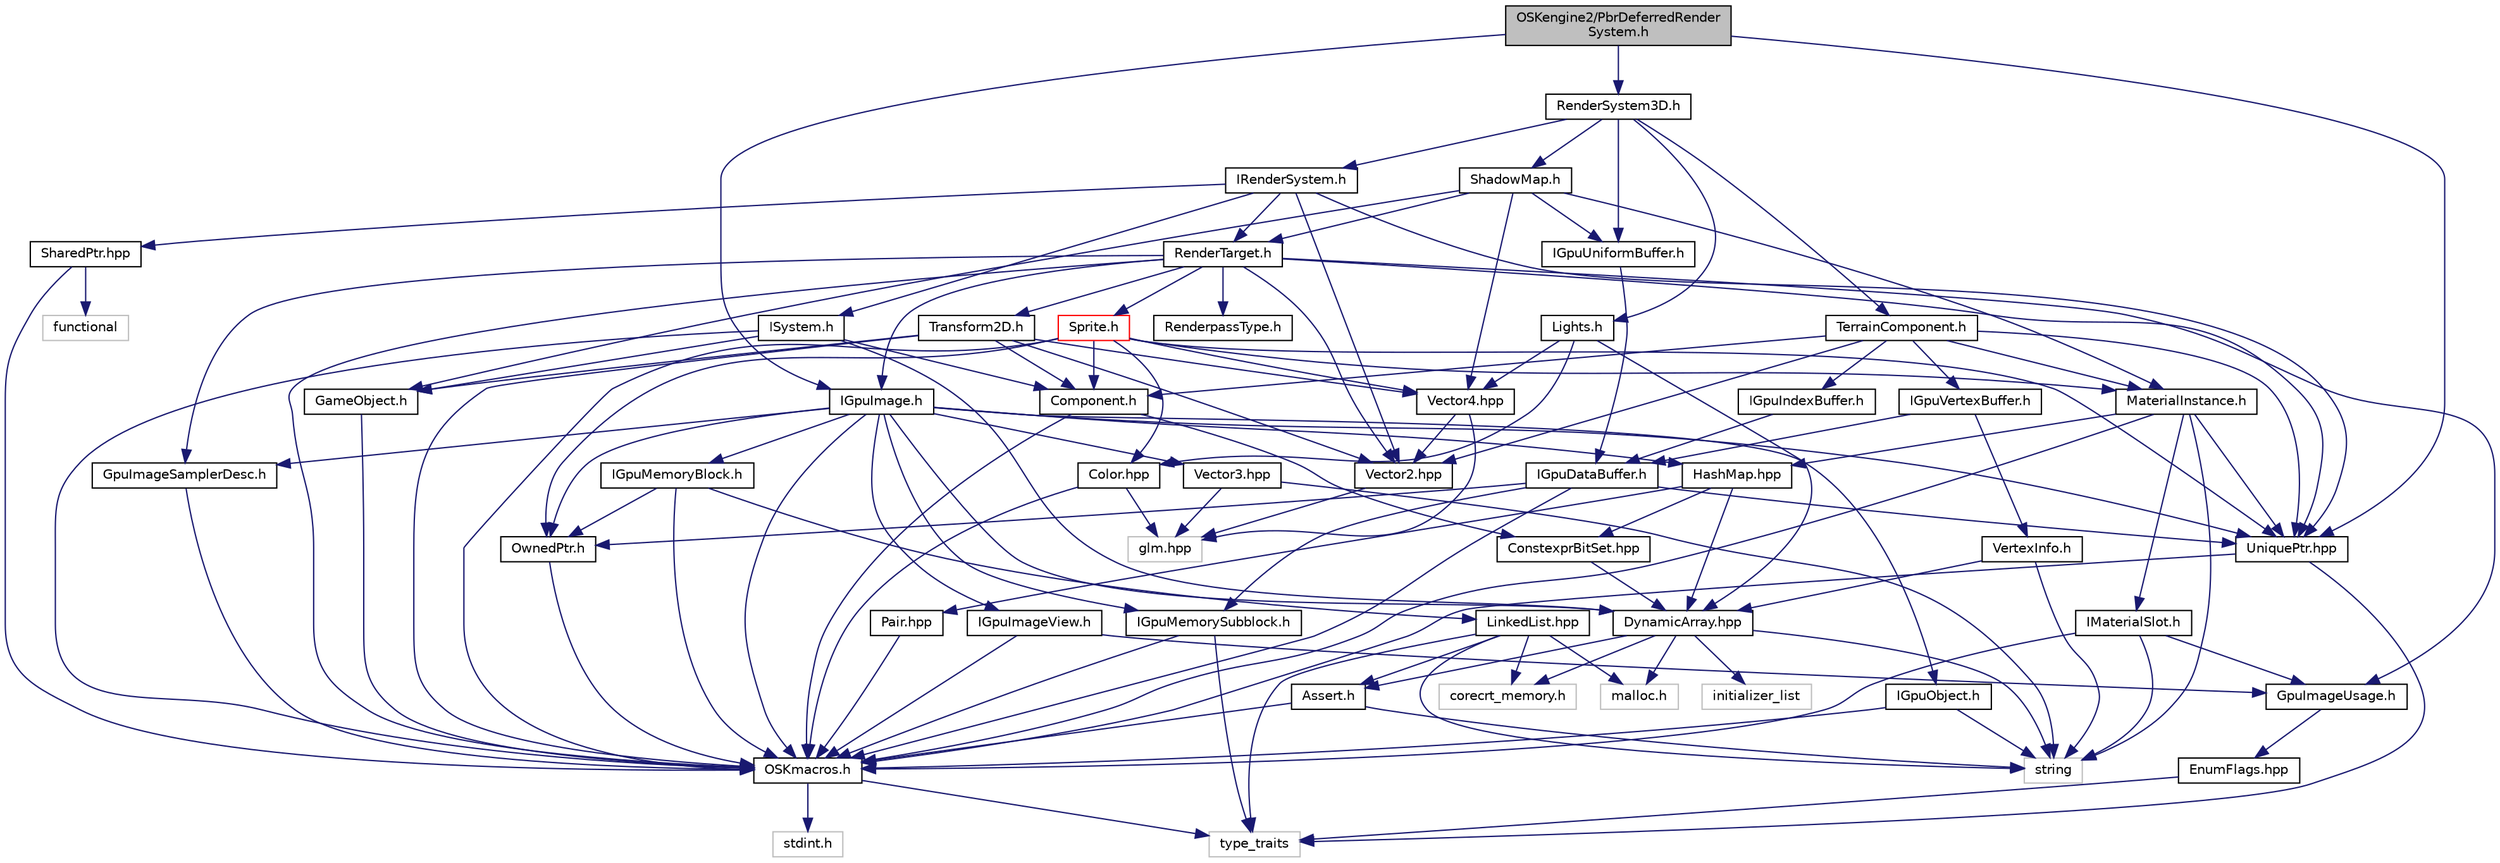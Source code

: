 digraph "OSKengine2/PbrDeferredRenderSystem.h"
{
 // LATEX_PDF_SIZE
  edge [fontname="Helvetica",fontsize="10",labelfontname="Helvetica",labelfontsize="10"];
  node [fontname="Helvetica",fontsize="10",shape=record];
  Node1 [label="OSKengine2/PbrDeferredRender\lSystem.h",height=0.2,width=0.4,color="black", fillcolor="grey75", style="filled", fontcolor="black",tooltip=" "];
  Node1 -> Node2 [color="midnightblue",fontsize="10",style="solid"];
  Node2 [label="RenderSystem3D.h",height=0.2,width=0.4,color="black", fillcolor="white", style="filled",URL="$_render_system3_d_8h.html",tooltip=" "];
  Node2 -> Node3 [color="midnightblue",fontsize="10",style="solid"];
  Node3 [label="IRenderSystem.h",height=0.2,width=0.4,color="black", fillcolor="white", style="filled",URL="$_i_render_system_8h.html",tooltip=" "];
  Node3 -> Node4 [color="midnightblue",fontsize="10",style="solid"];
  Node4 [label="ISystem.h",height=0.2,width=0.4,color="black", fillcolor="white", style="filled",URL="$_i_system_8h.html",tooltip=" "];
  Node4 -> Node5 [color="midnightblue",fontsize="10",style="solid"];
  Node5 [label="OSKmacros.h",height=0.2,width=0.4,color="black", fillcolor="white", style="filled",URL="$_o_s_kmacros_8h.html",tooltip=" "];
  Node5 -> Node6 [color="midnightblue",fontsize="10",style="solid"];
  Node6 [label="stdint.h",height=0.2,width=0.4,color="grey75", fillcolor="white", style="filled",tooltip=" "];
  Node5 -> Node7 [color="midnightblue",fontsize="10",style="solid"];
  Node7 [label="type_traits",height=0.2,width=0.4,color="grey75", fillcolor="white", style="filled",tooltip=" "];
  Node4 -> Node8 [color="midnightblue",fontsize="10",style="solid"];
  Node8 [label="GameObject.h",height=0.2,width=0.4,color="black", fillcolor="white", style="filled",URL="$_game_object_8h.html",tooltip=" "];
  Node8 -> Node5 [color="midnightblue",fontsize="10",style="solid"];
  Node4 -> Node9 [color="midnightblue",fontsize="10",style="solid"];
  Node9 [label="Component.h",height=0.2,width=0.4,color="black", fillcolor="white", style="filled",URL="$_component_8h.html",tooltip=" "];
  Node9 -> Node5 [color="midnightblue",fontsize="10",style="solid"];
  Node9 -> Node10 [color="midnightblue",fontsize="10",style="solid"];
  Node10 [label="ConstexprBitSet.hpp",height=0.2,width=0.4,color="black", fillcolor="white", style="filled",URL="$_constexpr_bit_set_8hpp.html",tooltip=" "];
  Node10 -> Node11 [color="midnightblue",fontsize="10",style="solid"];
  Node11 [label="DynamicArray.hpp",height=0.2,width=0.4,color="black", fillcolor="white", style="filled",URL="$_dynamic_array_8hpp.html",tooltip=" "];
  Node11 -> Node12 [color="midnightblue",fontsize="10",style="solid"];
  Node12 [label="corecrt_memory.h",height=0.2,width=0.4,color="grey75", fillcolor="white", style="filled",tooltip=" "];
  Node11 -> Node13 [color="midnightblue",fontsize="10",style="solid"];
  Node13 [label="malloc.h",height=0.2,width=0.4,color="grey75", fillcolor="white", style="filled",tooltip=" "];
  Node11 -> Node14 [color="midnightblue",fontsize="10",style="solid"];
  Node14 [label="string",height=0.2,width=0.4,color="grey75", fillcolor="white", style="filled",tooltip=" "];
  Node11 -> Node15 [color="midnightblue",fontsize="10",style="solid"];
  Node15 [label="initializer_list",height=0.2,width=0.4,color="grey75", fillcolor="white", style="filled",tooltip=" "];
  Node11 -> Node16 [color="midnightblue",fontsize="10",style="solid"];
  Node16 [label="Assert.h",height=0.2,width=0.4,color="black", fillcolor="white", style="filled",URL="$_assert_8h.html",tooltip=" "];
  Node16 -> Node5 [color="midnightblue",fontsize="10",style="solid"];
  Node16 -> Node14 [color="midnightblue",fontsize="10",style="solid"];
  Node4 -> Node11 [color="midnightblue",fontsize="10",style="solid"];
  Node3 -> Node17 [color="midnightblue",fontsize="10",style="solid"];
  Node17 [label="Vector2.hpp",height=0.2,width=0.4,color="black", fillcolor="white", style="filled",URL="$_vector2_8hpp.html",tooltip=" "];
  Node17 -> Node18 [color="midnightblue",fontsize="10",style="solid"];
  Node18 [label="glm.hpp",height=0.2,width=0.4,color="grey75", fillcolor="white", style="filled",tooltip=" "];
  Node3 -> Node19 [color="midnightblue",fontsize="10",style="solid"];
  Node19 [label="UniquePtr.hpp",height=0.2,width=0.4,color="black", fillcolor="white", style="filled",URL="$_unique_ptr_8hpp.html",tooltip=" "];
  Node19 -> Node5 [color="midnightblue",fontsize="10",style="solid"];
  Node19 -> Node7 [color="midnightblue",fontsize="10",style="solid"];
  Node3 -> Node20 [color="midnightblue",fontsize="10",style="solid"];
  Node20 [label="SharedPtr.hpp",height=0.2,width=0.4,color="black", fillcolor="white", style="filled",URL="$_shared_ptr_8hpp.html",tooltip=" "];
  Node20 -> Node21 [color="midnightblue",fontsize="10",style="solid"];
  Node21 [label="functional",height=0.2,width=0.4,color="grey75", fillcolor="white", style="filled",tooltip=" "];
  Node20 -> Node5 [color="midnightblue",fontsize="10",style="solid"];
  Node3 -> Node22 [color="midnightblue",fontsize="10",style="solid"];
  Node22 [label="RenderTarget.h",height=0.2,width=0.4,color="black", fillcolor="white", style="filled",URL="$_render_target_8h.html",tooltip=" "];
  Node22 -> Node5 [color="midnightblue",fontsize="10",style="solid"];
  Node22 -> Node19 [color="midnightblue",fontsize="10",style="solid"];
  Node22 -> Node23 [color="midnightblue",fontsize="10",style="solid"];
  Node23 [label="IGpuImage.h",height=0.2,width=0.4,color="black", fillcolor="white", style="filled",URL="$_i_gpu_image_8h.html",tooltip=" "];
  Node23 -> Node5 [color="midnightblue",fontsize="10",style="solid"];
  Node23 -> Node24 [color="midnightblue",fontsize="10",style="solid"];
  Node24 [label="OwnedPtr.h",height=0.2,width=0.4,color="black", fillcolor="white", style="filled",URL="$_owned_ptr_8h.html",tooltip=" "];
  Node24 -> Node5 [color="midnightblue",fontsize="10",style="solid"];
  Node23 -> Node19 [color="midnightblue",fontsize="10",style="solid"];
  Node23 -> Node25 [color="midnightblue",fontsize="10",style="solid"];
  Node25 [label="Vector3.hpp",height=0.2,width=0.4,color="black", fillcolor="white", style="filled",URL="$_vector3_8hpp.html",tooltip=" "];
  Node25 -> Node18 [color="midnightblue",fontsize="10",style="solid"];
  Node25 -> Node14 [color="midnightblue",fontsize="10",style="solid"];
  Node23 -> Node26 [color="midnightblue",fontsize="10",style="solid"];
  Node26 [label="GpuImageSamplerDesc.h",height=0.2,width=0.4,color="black", fillcolor="white", style="filled",URL="$_gpu_image_sampler_desc_8h.html",tooltip=" "];
  Node26 -> Node5 [color="midnightblue",fontsize="10",style="solid"];
  Node23 -> Node27 [color="midnightblue",fontsize="10",style="solid"];
  Node27 [label="IGpuMemoryBlock.h",height=0.2,width=0.4,color="black", fillcolor="white", style="filled",URL="$_i_gpu_memory_block_8h.html",tooltip=" "];
  Node27 -> Node5 [color="midnightblue",fontsize="10",style="solid"];
  Node27 -> Node28 [color="midnightblue",fontsize="10",style="solid"];
  Node28 [label="LinkedList.hpp",height=0.2,width=0.4,color="black", fillcolor="white", style="filled",URL="$_linked_list_8hpp.html",tooltip=" "];
  Node28 -> Node12 [color="midnightblue",fontsize="10",style="solid"];
  Node28 -> Node13 [color="midnightblue",fontsize="10",style="solid"];
  Node28 -> Node14 [color="midnightblue",fontsize="10",style="solid"];
  Node28 -> Node7 [color="midnightblue",fontsize="10",style="solid"];
  Node28 -> Node16 [color="midnightblue",fontsize="10",style="solid"];
  Node27 -> Node24 [color="midnightblue",fontsize="10",style="solid"];
  Node23 -> Node29 [color="midnightblue",fontsize="10",style="solid"];
  Node29 [label="IGpuObject.h",height=0.2,width=0.4,color="black", fillcolor="white", style="filled",URL="$_i_gpu_object_8h.html",tooltip=" "];
  Node29 -> Node5 [color="midnightblue",fontsize="10",style="solid"];
  Node29 -> Node14 [color="midnightblue",fontsize="10",style="solid"];
  Node23 -> Node30 [color="midnightblue",fontsize="10",style="solid"];
  Node30 [label="IGpuImageView.h",height=0.2,width=0.4,color="black", fillcolor="white", style="filled",URL="$_i_gpu_image_view_8h.html",tooltip=" "];
  Node30 -> Node5 [color="midnightblue",fontsize="10",style="solid"];
  Node30 -> Node31 [color="midnightblue",fontsize="10",style="solid"];
  Node31 [label="GpuImageUsage.h",height=0.2,width=0.4,color="black", fillcolor="white", style="filled",URL="$_gpu_image_usage_8h.html",tooltip=" "];
  Node31 -> Node32 [color="midnightblue",fontsize="10",style="solid"];
  Node32 [label="EnumFlags.hpp",height=0.2,width=0.4,color="black", fillcolor="white", style="filled",URL="$_enum_flags_8hpp.html",tooltip=" "];
  Node32 -> Node7 [color="midnightblue",fontsize="10",style="solid"];
  Node23 -> Node33 [color="midnightblue",fontsize="10",style="solid"];
  Node33 [label="IGpuMemorySubblock.h",height=0.2,width=0.4,color="black", fillcolor="white", style="filled",URL="$_i_gpu_memory_subblock_8h.html",tooltip=" "];
  Node33 -> Node5 [color="midnightblue",fontsize="10",style="solid"];
  Node33 -> Node7 [color="midnightblue",fontsize="10",style="solid"];
  Node23 -> Node11 [color="midnightblue",fontsize="10",style="solid"];
  Node23 -> Node34 [color="midnightblue",fontsize="10",style="solid"];
  Node34 [label="HashMap.hpp",height=0.2,width=0.4,color="black", fillcolor="white", style="filled",URL="$_hash_map_8hpp.html",tooltip=" "];
  Node34 -> Node11 [color="midnightblue",fontsize="10",style="solid"];
  Node34 -> Node35 [color="midnightblue",fontsize="10",style="solid"];
  Node35 [label="Pair.hpp",height=0.2,width=0.4,color="black", fillcolor="white", style="filled",URL="$_pair_8hpp.html",tooltip=" "];
  Node35 -> Node5 [color="midnightblue",fontsize="10",style="solid"];
  Node34 -> Node10 [color="midnightblue",fontsize="10",style="solid"];
  Node22 -> Node17 [color="midnightblue",fontsize="10",style="solid"];
  Node22 -> Node36 [color="midnightblue",fontsize="10",style="solid"];
  Node36 [label="Sprite.h",height=0.2,width=0.4,color="red", fillcolor="white", style="filled",URL="$_sprite_8h.html",tooltip=" "];
  Node36 -> Node5 [color="midnightblue",fontsize="10",style="solid"];
  Node36 -> Node37 [color="midnightblue",fontsize="10",style="solid"];
  Node37 [label="Color.hpp",height=0.2,width=0.4,color="black", fillcolor="white", style="filled",URL="$_color_8hpp.html",tooltip=" "];
  Node37 -> Node5 [color="midnightblue",fontsize="10",style="solid"];
  Node37 -> Node18 [color="midnightblue",fontsize="10",style="solid"];
  Node36 -> Node38 [color="midnightblue",fontsize="10",style="solid"];
  Node38 [label="Vector4.hpp",height=0.2,width=0.4,color="black", fillcolor="white", style="filled",URL="$_vector4_8hpp.html",tooltip=" "];
  Node38 -> Node18 [color="midnightblue",fontsize="10",style="solid"];
  Node38 -> Node17 [color="midnightblue",fontsize="10",style="solid"];
  Node36 -> Node9 [color="midnightblue",fontsize="10",style="solid"];
  Node36 -> Node39 [color="midnightblue",fontsize="10",style="solid"];
  Node39 [label="MaterialInstance.h",height=0.2,width=0.4,color="black", fillcolor="white", style="filled",URL="$_material_instance_8h.html",tooltip=" "];
  Node39 -> Node5 [color="midnightblue",fontsize="10",style="solid"];
  Node39 -> Node34 [color="midnightblue",fontsize="10",style="solid"];
  Node39 -> Node19 [color="midnightblue",fontsize="10",style="solid"];
  Node39 -> Node40 [color="midnightblue",fontsize="10",style="solid"];
  Node40 [label="IMaterialSlot.h",height=0.2,width=0.4,color="black", fillcolor="white", style="filled",URL="$_i_material_slot_8h.html",tooltip=" "];
  Node40 -> Node5 [color="midnightblue",fontsize="10",style="solid"];
  Node40 -> Node31 [color="midnightblue",fontsize="10",style="solid"];
  Node40 -> Node14 [color="midnightblue",fontsize="10",style="solid"];
  Node39 -> Node14 [color="midnightblue",fontsize="10",style="solid"];
  Node36 -> Node19 [color="midnightblue",fontsize="10",style="solid"];
  Node36 -> Node24 [color="midnightblue",fontsize="10",style="solid"];
  Node22 -> Node42 [color="midnightblue",fontsize="10",style="solid"];
  Node42 [label="Transform2D.h",height=0.2,width=0.4,color="black", fillcolor="white", style="filled",URL="$_transform2_d_8h.html",tooltip=" "];
  Node42 -> Node17 [color="midnightblue",fontsize="10",style="solid"];
  Node42 -> Node5 [color="midnightblue",fontsize="10",style="solid"];
  Node42 -> Node8 [color="midnightblue",fontsize="10",style="solid"];
  Node42 -> Node9 [color="midnightblue",fontsize="10",style="solid"];
  Node42 -> Node38 [color="midnightblue",fontsize="10",style="solid"];
  Node22 -> Node43 [color="midnightblue",fontsize="10",style="solid"];
  Node43 [label="RenderpassType.h",height=0.2,width=0.4,color="black", fillcolor="white", style="filled",URL="$_renderpass_type_8h.html",tooltip=" "];
  Node22 -> Node31 [color="midnightblue",fontsize="10",style="solid"];
  Node22 -> Node26 [color="midnightblue",fontsize="10",style="solid"];
  Node2 -> Node44 [color="midnightblue",fontsize="10",style="solid"];
  Node44 [label="ShadowMap.h",height=0.2,width=0.4,color="black", fillcolor="white", style="filled",URL="$_shadow_map_8h.html",tooltip=" "];
  Node44 -> Node22 [color="midnightblue",fontsize="10",style="solid"];
  Node44 -> Node45 [color="midnightblue",fontsize="10",style="solid"];
  Node45 [label="IGpuUniformBuffer.h",height=0.2,width=0.4,color="black", fillcolor="white", style="filled",URL="$_i_gpu_uniform_buffer_8h.html",tooltip=" "];
  Node45 -> Node46 [color="midnightblue",fontsize="10",style="solid"];
  Node46 [label="IGpuDataBuffer.h",height=0.2,width=0.4,color="black", fillcolor="white", style="filled",URL="$_i_gpu_data_buffer_8h.html",tooltip=" "];
  Node46 -> Node5 [color="midnightblue",fontsize="10",style="solid"];
  Node46 -> Node24 [color="midnightblue",fontsize="10",style="solid"];
  Node46 -> Node19 [color="midnightblue",fontsize="10",style="solid"];
  Node46 -> Node33 [color="midnightblue",fontsize="10",style="solid"];
  Node44 -> Node39 [color="midnightblue",fontsize="10",style="solid"];
  Node44 -> Node38 [color="midnightblue",fontsize="10",style="solid"];
  Node44 -> Node8 [color="midnightblue",fontsize="10",style="solid"];
  Node2 -> Node47 [color="midnightblue",fontsize="10",style="solid"];
  Node47 [label="Lights.h",height=0.2,width=0.4,color="black", fillcolor="white", style="filled",URL="$_lights_8h.html",tooltip=" "];
  Node47 -> Node37 [color="midnightblue",fontsize="10",style="solid"];
  Node47 -> Node38 [color="midnightblue",fontsize="10",style="solid"];
  Node47 -> Node11 [color="midnightblue",fontsize="10",style="solid"];
  Node2 -> Node45 [color="midnightblue",fontsize="10",style="solid"];
  Node2 -> Node48 [color="midnightblue",fontsize="10",style="solid"];
  Node48 [label="TerrainComponent.h",height=0.2,width=0.4,color="black", fillcolor="white", style="filled",URL="$_terrain_component_8h.html",tooltip=" "];
  Node48 -> Node9 [color="midnightblue",fontsize="10",style="solid"];
  Node48 -> Node19 [color="midnightblue",fontsize="10",style="solid"];
  Node48 -> Node49 [color="midnightblue",fontsize="10",style="solid"];
  Node49 [label="IGpuVertexBuffer.h",height=0.2,width=0.4,color="black", fillcolor="white", style="filled",URL="$_i_gpu_vertex_buffer_8h.html",tooltip=" "];
  Node49 -> Node46 [color="midnightblue",fontsize="10",style="solid"];
  Node49 -> Node50 [color="midnightblue",fontsize="10",style="solid"];
  Node50 [label="VertexInfo.h",height=0.2,width=0.4,color="black", fillcolor="white", style="filled",URL="$_vertex_info_8h.html",tooltip=" "];
  Node50 -> Node11 [color="midnightblue",fontsize="10",style="solid"];
  Node50 -> Node14 [color="midnightblue",fontsize="10",style="solid"];
  Node48 -> Node51 [color="midnightblue",fontsize="10",style="solid"];
  Node51 [label="IGpuIndexBuffer.h",height=0.2,width=0.4,color="black", fillcolor="white", style="filled",URL="$_i_gpu_index_buffer_8h.html",tooltip=" "];
  Node51 -> Node46 [color="midnightblue",fontsize="10",style="solid"];
  Node48 -> Node17 [color="midnightblue",fontsize="10",style="solid"];
  Node48 -> Node39 [color="midnightblue",fontsize="10",style="solid"];
  Node1 -> Node19 [color="midnightblue",fontsize="10",style="solid"];
  Node1 -> Node23 [color="midnightblue",fontsize="10",style="solid"];
}
